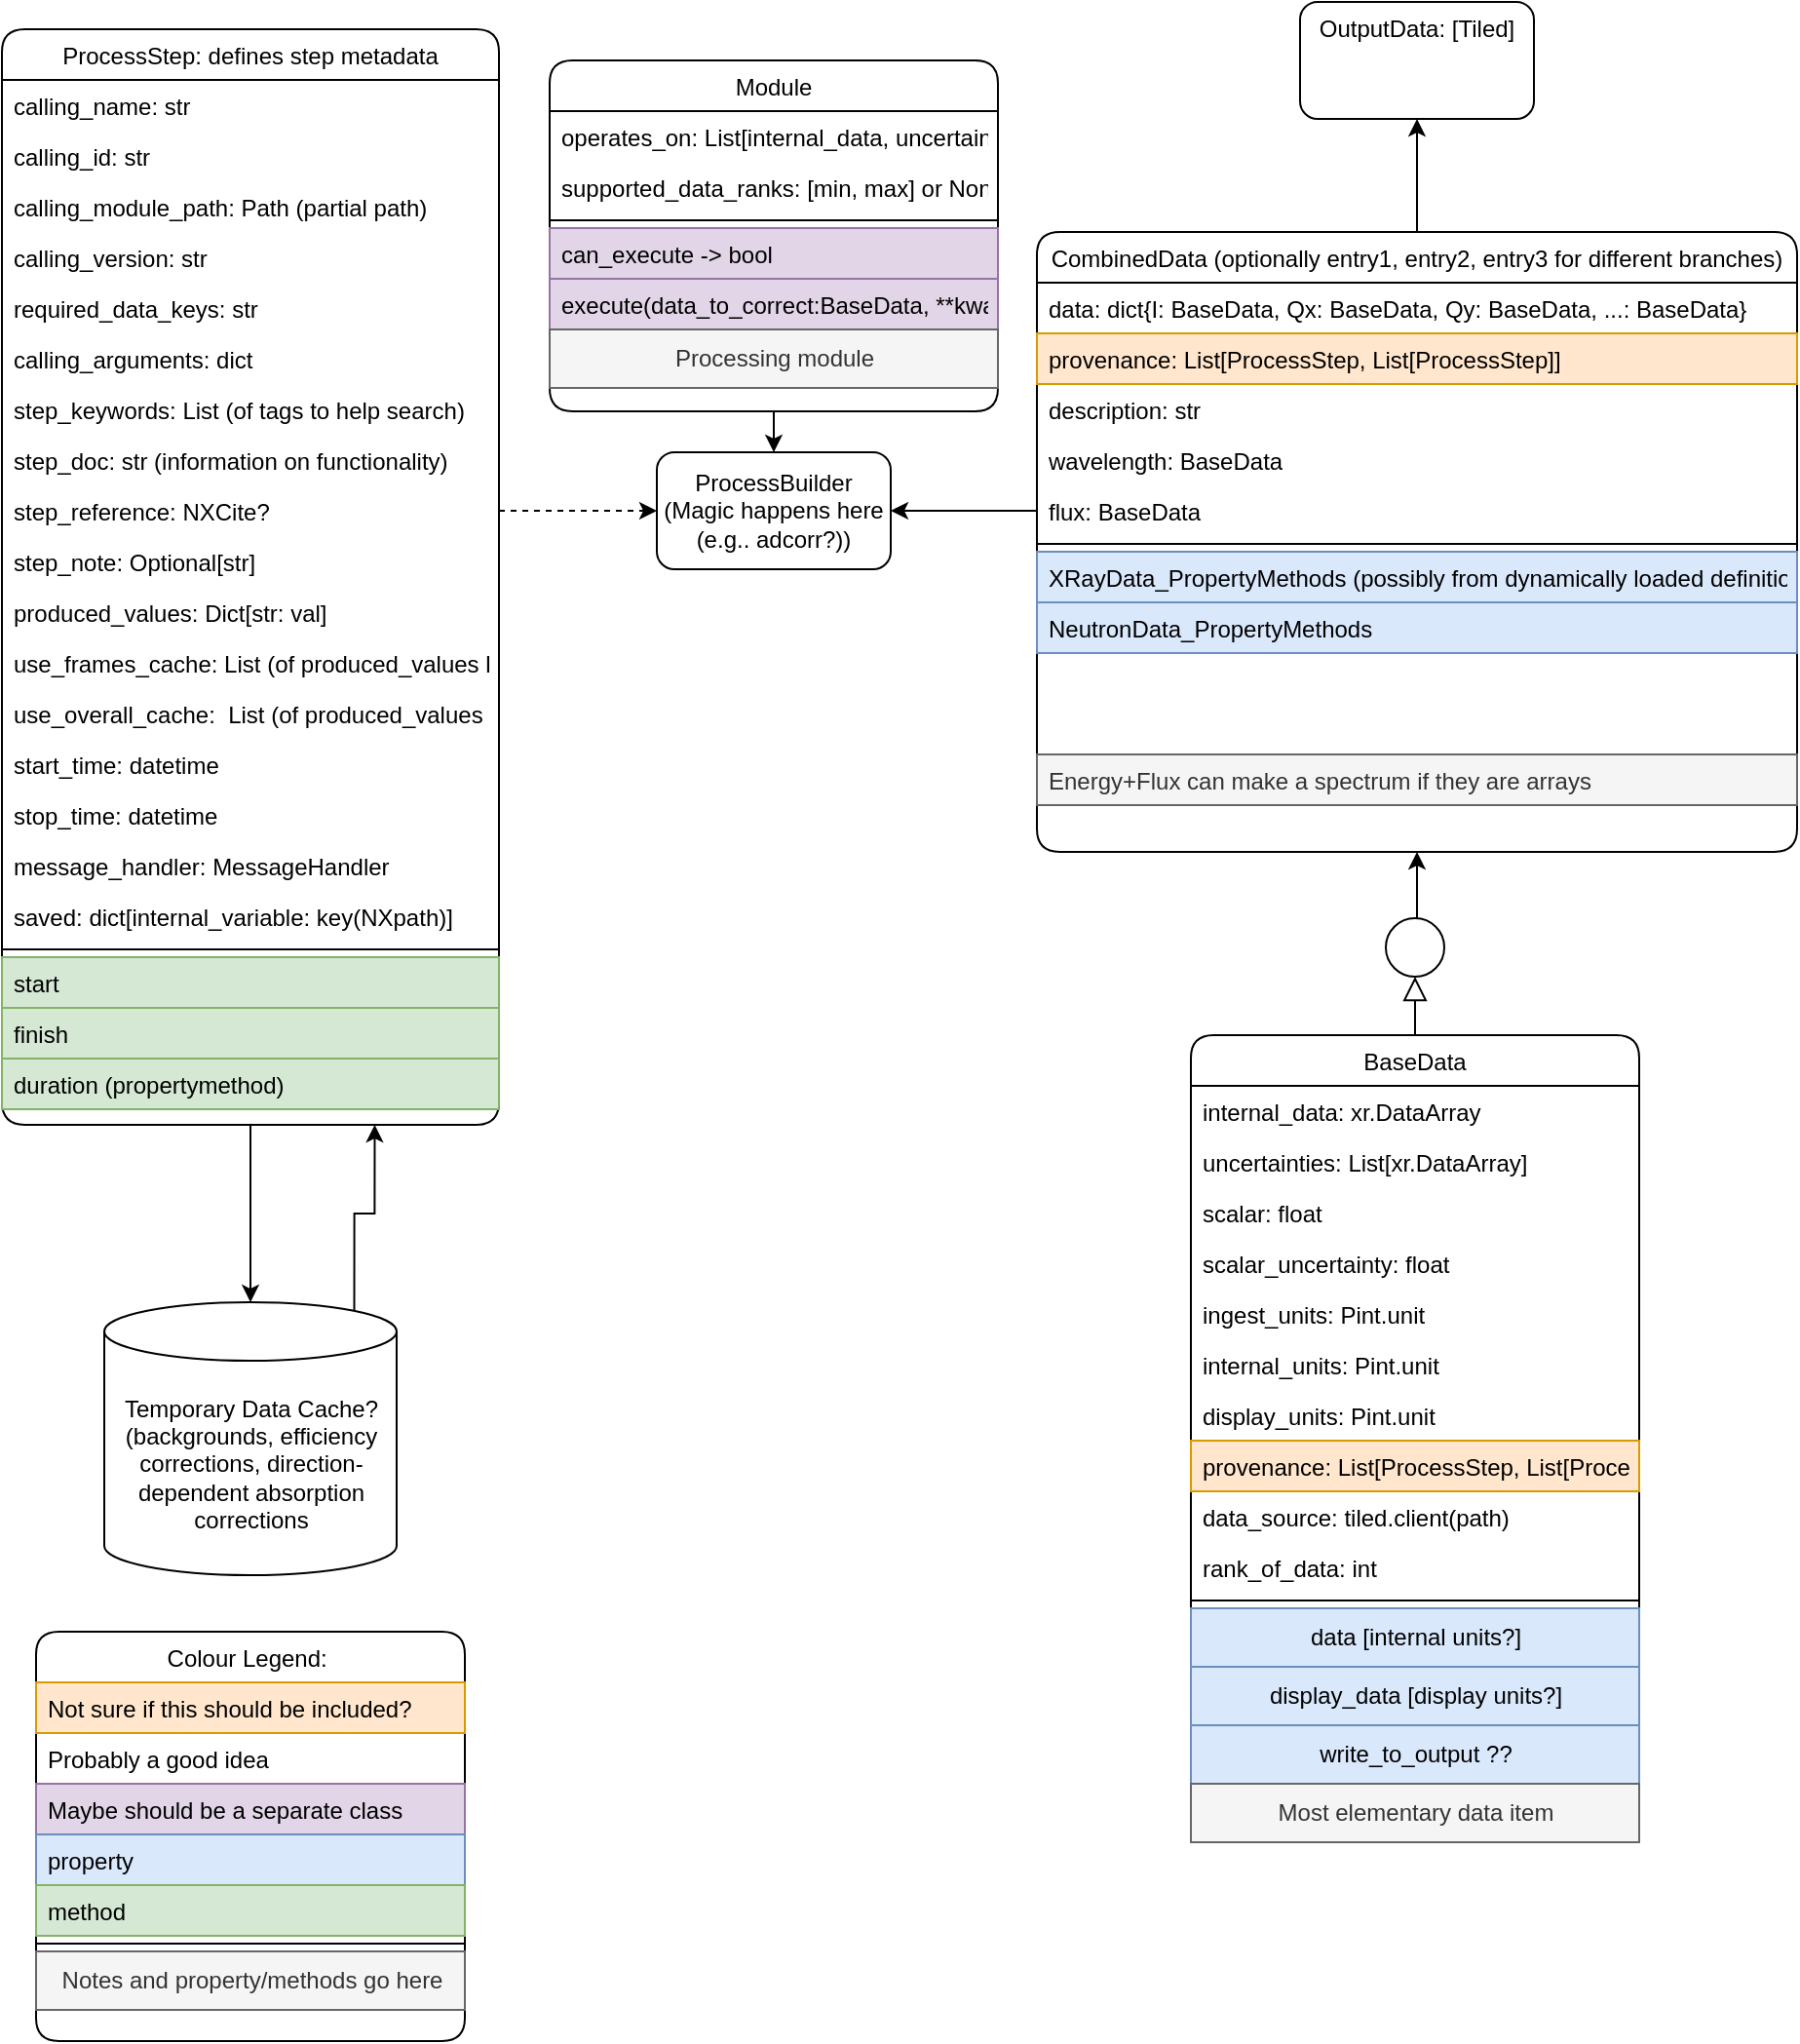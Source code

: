 <mxfile version="26.1.1">
  <diagram id="C5RBs43oDa-KdzZeNtuy" name="Page-1">
    <mxGraphModel dx="1026" dy="697" grid="1" gridSize="10" guides="1" tooltips="1" connect="1" arrows="1" fold="1" page="1" pageScale="1" pageWidth="827" pageHeight="1169" math="0" shadow="0">
      <root>
        <mxCell id="WIyWlLk6GJQsqaUBKTNV-0" />
        <mxCell id="WIyWlLk6GJQsqaUBKTNV-1" parent="WIyWlLk6GJQsqaUBKTNV-0" />
        <mxCell id="felJ4DMZuG14V4mpaimB-7" value="" style="edgeStyle=orthogonalEdgeStyle;rounded=0;orthogonalLoop=1;jettySize=auto;html=1;" parent="WIyWlLk6GJQsqaUBKTNV-1" source="zkfFHV4jXpPFQw0GAbJ--0" target="felJ4DMZuG14V4mpaimB-6" edge="1">
          <mxGeometry relative="1" as="geometry" />
        </mxCell>
        <mxCell id="zkfFHV4jXpPFQw0GAbJ--0" value="CombinedData (optionally entry1, entry2, entry3 for different branches)" style="swimlane;fontStyle=0;align=center;verticalAlign=top;childLayout=stackLayout;horizontal=1;startSize=26;horizontalStack=0;resizeParent=1;resizeLast=0;collapsible=1;marginBottom=0;rounded=1;shadow=0;strokeWidth=1;" parent="WIyWlLk6GJQsqaUBKTNV-1" vertex="1">
          <mxGeometry x="541" y="202" width="390" height="318" as="geometry">
            <mxRectangle x="230" y="140" width="160" height="26" as="alternateBounds" />
          </mxGeometry>
        </mxCell>
        <mxCell id="felJ4DMZuG14V4mpaimB-46" value="data: dict{I: BaseData, Qx: BaseData, Qy: BaseData, ...: BaseData}" style="text;align=left;verticalAlign=top;spacingLeft=4;spacingRight=4;overflow=hidden;rotatable=0;points=[[0,0.5],[1,0.5]];portConstraint=eastwest;rounded=0;shadow=0;html=0;" parent="zkfFHV4jXpPFQw0GAbJ--0" vertex="1">
          <mxGeometry y="26" width="390" height="26" as="geometry" />
        </mxCell>
        <mxCell id="jMopiYYdhkfsMJzDt6Zf-38" value="provenance: List[ProcessStep, List[ProcessStep]]" style="text;align=left;verticalAlign=top;spacingLeft=4;spacingRight=4;overflow=hidden;rotatable=0;points=[[0,0.5],[1,0.5]];portConstraint=eastwest;rounded=0;shadow=0;html=0;fillColor=#ffe6cc;strokeColor=#d79b00;" parent="zkfFHV4jXpPFQw0GAbJ--0" vertex="1">
          <mxGeometry y="52" width="390" height="26" as="geometry" />
        </mxCell>
        <mxCell id="jMopiYYdhkfsMJzDt6Zf-37" value="description: str" style="text;align=left;verticalAlign=top;spacingLeft=4;spacingRight=4;overflow=hidden;rotatable=0;points=[[0,0.5],[1,0.5]];portConstraint=eastwest;rounded=0;shadow=0;html=0;" parent="zkfFHV4jXpPFQw0GAbJ--0" vertex="1">
          <mxGeometry y="78" width="390" height="26" as="geometry" />
        </mxCell>
        <mxCell id="jMopiYYdhkfsMJzDt6Zf-54" value="wavelength: BaseData" style="text;align=left;verticalAlign=top;spacingLeft=4;spacingRight=4;overflow=hidden;rotatable=0;points=[[0,0.5],[1,0.5]];portConstraint=eastwest;rounded=0;shadow=0;html=0;" parent="zkfFHV4jXpPFQw0GAbJ--0" vertex="1">
          <mxGeometry y="104" width="390" height="26" as="geometry" />
        </mxCell>
        <mxCell id="jMopiYYdhkfsMJzDt6Zf-73" value="flux: BaseData" style="text;align=left;verticalAlign=top;spacingLeft=4;spacingRight=4;overflow=hidden;rotatable=0;points=[[0,0.5],[1,0.5]];portConstraint=eastwest;rounded=0;shadow=0;html=0;" parent="zkfFHV4jXpPFQw0GAbJ--0" vertex="1">
          <mxGeometry y="130" width="390" height="26" as="geometry" />
        </mxCell>
        <mxCell id="zkfFHV4jXpPFQw0GAbJ--4" value="" style="line;html=1;strokeWidth=1;align=left;verticalAlign=middle;spacingTop=-1;spacingLeft=3;spacingRight=3;rotatable=0;labelPosition=right;points=[];portConstraint=eastwest;" parent="zkfFHV4jXpPFQw0GAbJ--0" vertex="1">
          <mxGeometry y="156" width="390" height="8" as="geometry" />
        </mxCell>
        <mxCell id="zkfFHV4jXpPFQw0GAbJ--5" value="XRayData_PropertyMethods (possibly from dynamically loaded definitions)" style="text;align=left;verticalAlign=top;spacingLeft=4;spacingRight=4;overflow=hidden;rotatable=0;points=[[0,0.5],[1,0.5]];portConstraint=eastwest;fillColor=#dae8fc;strokeColor=#6c8ebf;" parent="zkfFHV4jXpPFQw0GAbJ--0" vertex="1">
          <mxGeometry y="164" width="390" height="26" as="geometry" />
        </mxCell>
        <mxCell id="jMopiYYdhkfsMJzDt6Zf-36" value="NeutronData_PropertyMethods" style="text;align=left;verticalAlign=top;spacingLeft=4;spacingRight=4;overflow=hidden;rotatable=0;points=[[0,0.5],[1,0.5]];portConstraint=eastwest;fillColor=#dae8fc;strokeColor=#6c8ebf;" parent="zkfFHV4jXpPFQw0GAbJ--0" vertex="1">
          <mxGeometry y="190" width="390" height="26" as="geometry" />
        </mxCell>
        <mxCell id="felJ4DMZuG14V4mpaimB-111" style="text;align=left;verticalAlign=top;spacingLeft=4;spacingRight=4;overflow=hidden;rotatable=0;points=[[0,0.5],[1,0.5]];portConstraint=eastwest;" parent="zkfFHV4jXpPFQw0GAbJ--0" vertex="1">
          <mxGeometry y="216" width="390" height="26" as="geometry" />
        </mxCell>
        <mxCell id="felJ4DMZuG14V4mpaimB-110" style="text;align=left;verticalAlign=top;spacingLeft=4;spacingRight=4;overflow=hidden;rotatable=0;points=[[0,0.5],[1,0.5]];portConstraint=eastwest;" parent="zkfFHV4jXpPFQw0GAbJ--0" vertex="1">
          <mxGeometry y="242" width="390" height="26" as="geometry" />
        </mxCell>
        <mxCell id="jMopiYYdhkfsMJzDt6Zf-74" value="Energy+Flux can make a spectrum if they are arrays" style="text;align=left;verticalAlign=top;spacingLeft=4;spacingRight=4;overflow=hidden;rotatable=0;points=[[0,0.5],[1,0.5]];portConstraint=eastwest;fillColor=#f5f5f5;fontColor=#333333;strokeColor=#666666;" parent="zkfFHV4jXpPFQw0GAbJ--0" vertex="1">
          <mxGeometry y="268" width="390" height="26" as="geometry" />
        </mxCell>
        <mxCell id="felJ4DMZuG14V4mpaimB-113" style="edgeStyle=orthogonalEdgeStyle;rounded=0;orthogonalLoop=1;jettySize=auto;html=1;exitX=0.5;exitY=1;exitDx=0;exitDy=0;" parent="WIyWlLk6GJQsqaUBKTNV-1" source="zkfFHV4jXpPFQw0GAbJ--6" target="felJ4DMZuG14V4mpaimB-112" edge="1">
          <mxGeometry relative="1" as="geometry" />
        </mxCell>
        <mxCell id="zkfFHV4jXpPFQw0GAbJ--6" value="ProcessStep: defines step metadata" style="swimlane;fontStyle=0;align=center;verticalAlign=top;childLayout=stackLayout;horizontal=1;startSize=26;horizontalStack=0;resizeParent=1;resizeLast=0;collapsible=1;marginBottom=0;rounded=1;shadow=0;strokeWidth=1;glass=0;" parent="WIyWlLk6GJQsqaUBKTNV-1" vertex="1">
          <mxGeometry x="10" y="98" width="255" height="562" as="geometry">
            <mxRectangle x="130" y="380" width="160" height="26" as="alternateBounds" />
          </mxGeometry>
        </mxCell>
        <mxCell id="zkfFHV4jXpPFQw0GAbJ--7" value="calling_name: str" style="text;align=left;verticalAlign=top;spacingLeft=4;spacingRight=4;overflow=hidden;rotatable=0;points=[[0,0.5],[1,0.5]];portConstraint=eastwest;" parent="zkfFHV4jXpPFQw0GAbJ--6" vertex="1">
          <mxGeometry y="26" width="255" height="26" as="geometry" />
        </mxCell>
        <mxCell id="zkfFHV4jXpPFQw0GAbJ--8" value="calling_id: str" style="text;align=left;verticalAlign=top;spacingLeft=4;spacingRight=4;overflow=hidden;rotatable=0;points=[[0,0.5],[1,0.5]];portConstraint=eastwest;rounded=0;shadow=0;html=0;" parent="zkfFHV4jXpPFQw0GAbJ--6" vertex="1">
          <mxGeometry y="52" width="255" height="26" as="geometry" />
        </mxCell>
        <mxCell id="RaC5_LKwLh_bdWvTtos1-0" value="calling_module_path: Path (partial path)" style="text;align=left;verticalAlign=top;spacingLeft=4;spacingRight=4;overflow=hidden;rotatable=0;points=[[0,0.5],[1,0.5]];portConstraint=eastwest;rounded=0;shadow=0;html=0;" parent="zkfFHV4jXpPFQw0GAbJ--6" vertex="1">
          <mxGeometry y="78" width="255" height="26" as="geometry" />
        </mxCell>
        <mxCell id="felJ4DMZuG14V4mpaimB-8" value="calling_version: str" style="text;align=left;verticalAlign=top;spacingLeft=4;spacingRight=4;overflow=hidden;rotatable=0;points=[[0,0.5],[1,0.5]];portConstraint=eastwest;rounded=0;shadow=0;html=0;" parent="zkfFHV4jXpPFQw0GAbJ--6" vertex="1">
          <mxGeometry y="104" width="255" height="26" as="geometry" />
        </mxCell>
        <mxCell id="felJ4DMZuG14V4mpaimB-80" value="required_data_keys: str" style="text;align=left;verticalAlign=top;spacingLeft=4;spacingRight=4;overflow=hidden;rotatable=0;points=[[0,0.5],[1,0.5]];portConstraint=eastwest;rounded=0;shadow=0;html=0;" parent="zkfFHV4jXpPFQw0GAbJ--6" vertex="1">
          <mxGeometry y="130" width="255" height="26" as="geometry" />
        </mxCell>
        <mxCell id="jMopiYYdhkfsMJzDt6Zf-2" value="calling_arguments: dict" style="text;align=left;verticalAlign=top;spacingLeft=4;spacingRight=4;overflow=hidden;rotatable=0;points=[[0,0.5],[1,0.5]];portConstraint=eastwest;rounded=0;shadow=0;html=0;" parent="zkfFHV4jXpPFQw0GAbJ--6" vertex="1">
          <mxGeometry y="156" width="255" height="26" as="geometry" />
        </mxCell>
        <mxCell id="RaC5_LKwLh_bdWvTtos1-1" value="step_keywords: List (of tags to help search)" style="text;align=left;verticalAlign=top;spacingLeft=4;spacingRight=4;overflow=hidden;rotatable=0;points=[[0,0.5],[1,0.5]];portConstraint=eastwest;rounded=0;shadow=0;html=0;" parent="zkfFHV4jXpPFQw0GAbJ--6" vertex="1">
          <mxGeometry y="182" width="255" height="26" as="geometry" />
        </mxCell>
        <mxCell id="RaC5_LKwLh_bdWvTtos1-19" value="step_doc: str (information on functionality)" style="text;align=left;verticalAlign=top;spacingLeft=4;spacingRight=4;overflow=hidden;rotatable=0;points=[[0,0.5],[1,0.5]];portConstraint=eastwest;rounded=0;shadow=0;html=0;" parent="zkfFHV4jXpPFQw0GAbJ--6" vertex="1">
          <mxGeometry y="208" width="255" height="26" as="geometry" />
        </mxCell>
        <mxCell id="RaC5_LKwLh_bdWvTtos1-20" value="step_reference: NXCite?" style="text;align=left;verticalAlign=top;spacingLeft=4;spacingRight=4;overflow=hidden;rotatable=0;points=[[0,0.5],[1,0.5]];portConstraint=eastwest;rounded=0;shadow=0;html=0;" parent="zkfFHV4jXpPFQw0GAbJ--6" vertex="1">
          <mxGeometry y="234" width="255" height="26" as="geometry" />
        </mxCell>
        <mxCell id="jMopiYYdhkfsMJzDt6Zf-1" value="step_note: Optional[str]" style="text;align=left;verticalAlign=top;spacingLeft=4;spacingRight=4;overflow=hidden;rotatable=0;points=[[0,0.5],[1,0.5]];portConstraint=eastwest;rounded=0;shadow=0;html=0;" parent="zkfFHV4jXpPFQw0GAbJ--6" vertex="1">
          <mxGeometry y="260" width="255" height="26" as="geometry" />
        </mxCell>
        <mxCell id="felJ4DMZuG14V4mpaimB-31" value="produced_values: Dict[str: val]" style="text;align=left;verticalAlign=top;spacingLeft=4;spacingRight=4;overflow=hidden;rotatable=0;points=[[0,0.5],[1,0.5]];portConstraint=eastwest;rounded=0;shadow=0;html=0;" parent="zkfFHV4jXpPFQw0GAbJ--6" vertex="1">
          <mxGeometry y="286" width="255" height="26" as="geometry" />
        </mxCell>
        <mxCell id="RaC5_LKwLh_bdWvTtos1-2" value="use_frames_cache: List (of produced_values keys)" style="text;align=left;verticalAlign=top;spacingLeft=4;spacingRight=4;overflow=hidden;rotatable=0;points=[[0,0.5],[1,0.5]];portConstraint=eastwest;rounded=0;shadow=0;html=0;" parent="zkfFHV4jXpPFQw0GAbJ--6" vertex="1">
          <mxGeometry y="312" width="255" height="26" as="geometry" />
        </mxCell>
        <mxCell id="RaC5_LKwLh_bdWvTtos1-24" value="use_overall_cache:  List (of produced_values keys)" style="text;align=left;verticalAlign=top;spacingLeft=4;spacingRight=4;overflow=hidden;rotatable=0;points=[[0,0.5],[1,0.5]];portConstraint=eastwest;rounded=0;shadow=0;html=0;" parent="zkfFHV4jXpPFQw0GAbJ--6" vertex="1">
          <mxGeometry y="338" width="255" height="26" as="geometry" />
        </mxCell>
        <mxCell id="RaC5_LKwLh_bdWvTtos1-4" value="start_time: datetime" style="text;align=left;verticalAlign=top;spacingLeft=4;spacingRight=4;overflow=hidden;rotatable=0;points=[[0,0.5],[1,0.5]];portConstraint=eastwest;rounded=0;shadow=0;html=0;" parent="zkfFHV4jXpPFQw0GAbJ--6" vertex="1">
          <mxGeometry y="364" width="255" height="26" as="geometry" />
        </mxCell>
        <mxCell id="RaC5_LKwLh_bdWvTtos1-5" value="stop_time: datetime" style="text;align=left;verticalAlign=top;spacingLeft=4;spacingRight=4;overflow=hidden;rotatable=0;points=[[0,0.5],[1,0.5]];portConstraint=eastwest;rounded=0;shadow=0;html=0;" parent="zkfFHV4jXpPFQw0GAbJ--6" vertex="1">
          <mxGeometry y="390" width="255" height="26" as="geometry" />
        </mxCell>
        <mxCell id="RaC5_LKwLh_bdWvTtos1-6" value="message_handler: MessageHandler" style="text;align=left;verticalAlign=top;spacingLeft=4;spacingRight=4;overflow=hidden;rotatable=0;points=[[0,0.5],[1,0.5]];portConstraint=eastwest;rounded=0;shadow=0;html=0;" parent="zkfFHV4jXpPFQw0GAbJ--6" vertex="1">
          <mxGeometry y="416" width="255" height="26" as="geometry" />
        </mxCell>
        <mxCell id="jMopiYYdhkfsMJzDt6Zf-4" value="saved: dict[internal_variable: key(NXpath)] " style="text;align=left;verticalAlign=top;spacingLeft=4;spacingRight=4;overflow=hidden;rotatable=0;points=[[0,0.5],[1,0.5]];portConstraint=eastwest;rounded=0;shadow=0;html=0;" parent="zkfFHV4jXpPFQw0GAbJ--6" vertex="1">
          <mxGeometry y="442" width="255" height="26" as="geometry" />
        </mxCell>
        <mxCell id="zkfFHV4jXpPFQw0GAbJ--9" value="" style="line;html=1;strokeWidth=1;align=left;verticalAlign=middle;spacingTop=-1;spacingLeft=3;spacingRight=3;rotatable=0;labelPosition=right;points=[];portConstraint=eastwest;" parent="zkfFHV4jXpPFQw0GAbJ--6" vertex="1">
          <mxGeometry y="468" width="255" height="8" as="geometry" />
        </mxCell>
        <mxCell id="RaC5_LKwLh_bdWvTtos1-14" value="start" style="text;align=left;verticalAlign=top;spacingLeft=4;spacingRight=4;overflow=hidden;rotatable=0;points=[[0,0.5],[1,0.5]];portConstraint=eastwest;rounded=0;shadow=0;html=0;fillColor=#d5e8d4;strokeColor=#82b366;" parent="zkfFHV4jXpPFQw0GAbJ--6" vertex="1">
          <mxGeometry y="476" width="255" height="26" as="geometry" />
        </mxCell>
        <mxCell id="RaC5_LKwLh_bdWvTtos1-15" value="finish" style="text;align=left;verticalAlign=top;spacingLeft=4;spacingRight=4;overflow=hidden;rotatable=0;points=[[0,0.5],[1,0.5]];portConstraint=eastwest;rounded=0;shadow=0;html=0;fillColor=#d5e8d4;strokeColor=#82b366;" parent="zkfFHV4jXpPFQw0GAbJ--6" vertex="1">
          <mxGeometry y="502" width="255" height="26" as="geometry" />
        </mxCell>
        <mxCell id="RaC5_LKwLh_bdWvTtos1-16" value="duration (propertymethod)" style="text;align=left;verticalAlign=top;spacingLeft=4;spacingRight=4;overflow=hidden;rotatable=0;points=[[0,0.5],[1,0.5]];portConstraint=eastwest;rounded=0;shadow=0;html=0;fillColor=#d5e8d4;strokeColor=#82b366;" parent="zkfFHV4jXpPFQw0GAbJ--6" vertex="1">
          <mxGeometry y="528" width="255" height="26" as="geometry" />
        </mxCell>
        <mxCell id="zkfFHV4jXpPFQw0GAbJ--13" value="BaseData" style="swimlane;fontStyle=0;align=center;verticalAlign=top;childLayout=stackLayout;horizontal=1;startSize=26;horizontalStack=0;resizeParent=1;resizeLast=0;collapsible=1;marginBottom=0;rounded=1;shadow=0;strokeWidth=1;" parent="WIyWlLk6GJQsqaUBKTNV-1" vertex="1">
          <mxGeometry x="620" y="614" width="230" height="414" as="geometry">
            <mxRectangle x="340" y="380" width="170" height="26" as="alternateBounds" />
          </mxGeometry>
        </mxCell>
        <mxCell id="zkfFHV4jXpPFQw0GAbJ--14" value="internal_data: xr.DataArray" style="text;align=left;verticalAlign=top;spacingLeft=4;spacingRight=4;overflow=hidden;rotatable=0;points=[[0,0.5],[1,0.5]];portConstraint=eastwest;" parent="zkfFHV4jXpPFQw0GAbJ--13" vertex="1">
          <mxGeometry y="26" width="230" height="26" as="geometry" />
        </mxCell>
        <mxCell id="jMopiYYdhkfsMJzDt6Zf-29" value="uncertainties: List[xr.DataArray]" style="text;align=left;verticalAlign=top;spacingLeft=4;spacingRight=4;overflow=hidden;rotatable=0;points=[[0,0.5],[1,0.5]];portConstraint=eastwest;" parent="zkfFHV4jXpPFQw0GAbJ--13" vertex="1">
          <mxGeometry y="52" width="230" height="26" as="geometry" />
        </mxCell>
        <mxCell id="jMopiYYdhkfsMJzDt6Zf-32" value="scalar: float" style="text;align=left;verticalAlign=top;spacingLeft=4;spacingRight=4;overflow=hidden;rotatable=0;points=[[0,0.5],[1,0.5]];portConstraint=eastwest;" parent="zkfFHV4jXpPFQw0GAbJ--13" vertex="1">
          <mxGeometry y="78" width="230" height="26" as="geometry" />
        </mxCell>
        <mxCell id="jMopiYYdhkfsMJzDt6Zf-31" value="scalar_uncertainty: float" style="text;align=left;verticalAlign=top;spacingLeft=4;spacingRight=4;overflow=hidden;rotatable=0;points=[[0,0.5],[1,0.5]];portConstraint=eastwest;" parent="zkfFHV4jXpPFQw0GAbJ--13" vertex="1">
          <mxGeometry y="104" width="230" height="26" as="geometry" />
        </mxCell>
        <mxCell id="felJ4DMZuG14V4mpaimB-33" value="ingest_units: Pint.unit" style="text;align=left;verticalAlign=top;spacingLeft=4;spacingRight=4;overflow=hidden;rotatable=0;points=[[0,0.5],[1,0.5]];portConstraint=eastwest;" parent="zkfFHV4jXpPFQw0GAbJ--13" vertex="1">
          <mxGeometry y="130" width="230" height="26" as="geometry" />
        </mxCell>
        <mxCell id="jMopiYYdhkfsMJzDt6Zf-30" value="internal_units: Pint.unit" style="text;align=left;verticalAlign=top;spacingLeft=4;spacingRight=4;overflow=hidden;rotatable=0;points=[[0,0.5],[1,0.5]];portConstraint=eastwest;" parent="zkfFHV4jXpPFQw0GAbJ--13" vertex="1">
          <mxGeometry y="156" width="230" height="26" as="geometry" />
        </mxCell>
        <mxCell id="jMopiYYdhkfsMJzDt6Zf-28" value="display_units: Pint.unit" style="text;align=left;verticalAlign=top;spacingLeft=4;spacingRight=4;overflow=hidden;rotatable=0;points=[[0,0.5],[1,0.5]];portConstraint=eastwest;" parent="zkfFHV4jXpPFQw0GAbJ--13" vertex="1">
          <mxGeometry y="182" width="230" height="26" as="geometry" />
        </mxCell>
        <mxCell id="felJ4DMZuG14V4mpaimB-9" value="provenance: List[ProcessStep, List[ProcessStep]]" style="text;align=left;verticalAlign=top;spacingLeft=4;spacingRight=4;overflow=hidden;rotatable=0;points=[[0,0.5],[1,0.5]];portConstraint=eastwest;rounded=0;shadow=0;html=0;fillColor=#ffe6cc;strokeColor=#d79b00;" parent="zkfFHV4jXpPFQw0GAbJ--13" vertex="1">
          <mxGeometry y="208" width="230" height="26" as="geometry" />
        </mxCell>
        <mxCell id="jMopiYYdhkfsMJzDt6Zf-27" value="data_source: tiled.client(path)" style="text;align=left;verticalAlign=top;spacingLeft=4;spacingRight=4;overflow=hidden;rotatable=0;points=[[0,0.5],[1,0.5]];portConstraint=eastwest;" parent="zkfFHV4jXpPFQw0GAbJ--13" vertex="1">
          <mxGeometry y="234" width="230" height="26" as="geometry" />
        </mxCell>
        <mxCell id="felJ4DMZuG14V4mpaimB-81" value="rank_of_data: int" style="text;align=left;verticalAlign=top;spacingLeft=4;spacingRight=4;overflow=hidden;rotatable=0;points=[[0,0.5],[1,0.5]];portConstraint=eastwest;" parent="zkfFHV4jXpPFQw0GAbJ--13" vertex="1">
          <mxGeometry y="260" width="230" height="26" as="geometry" />
        </mxCell>
        <mxCell id="zkfFHV4jXpPFQw0GAbJ--15" value="" style="line;html=1;strokeWidth=1;align=left;verticalAlign=middle;spacingTop=-1;spacingLeft=3;spacingRight=3;rotatable=0;labelPosition=right;points=[];portConstraint=eastwest;" parent="zkfFHV4jXpPFQw0GAbJ--13" vertex="1">
          <mxGeometry y="286" width="230" height="8" as="geometry" />
        </mxCell>
        <mxCell id="jMopiYYdhkfsMJzDt6Zf-25" value="data [internal units?]" style="text;html=1;align=center;verticalAlign=middle;resizable=0;points=[];autosize=1;strokeColor=#6c8ebf;fillColor=#dae8fc;" parent="zkfFHV4jXpPFQw0GAbJ--13" vertex="1">
          <mxGeometry y="294" width="230" height="30" as="geometry" />
        </mxCell>
        <mxCell id="felJ4DMZuG14V4mpaimB-34" value="display_data [display units?]" style="text;html=1;align=center;verticalAlign=middle;resizable=0;points=[];autosize=1;strokeColor=#6c8ebf;fillColor=#dae8fc;" parent="zkfFHV4jXpPFQw0GAbJ--13" vertex="1">
          <mxGeometry y="324" width="230" height="30" as="geometry" />
        </mxCell>
        <mxCell id="jMopiYYdhkfsMJzDt6Zf-56" value="write_to_output ??" style="text;html=1;align=center;verticalAlign=middle;resizable=0;points=[];autosize=1;strokeColor=#6c8ebf;fillColor=#dae8fc;" parent="zkfFHV4jXpPFQw0GAbJ--13" vertex="1">
          <mxGeometry y="354" width="230" height="30" as="geometry" />
        </mxCell>
        <mxCell id="jMopiYYdhkfsMJzDt6Zf-22" value="Most elementary data item" style="text;html=1;align=center;verticalAlign=middle;resizable=0;points=[];autosize=1;strokeColor=#666666;fillColor=#f5f5f5;fontColor=#333333;" parent="zkfFHV4jXpPFQw0GAbJ--13" vertex="1">
          <mxGeometry y="384" width="230" height="30" as="geometry" />
        </mxCell>
        <mxCell id="zkfFHV4jXpPFQw0GAbJ--16" value="" style="endArrow=block;endSize=10;endFill=0;shadow=0;strokeWidth=1;rounded=0;curved=0;edgeStyle=elbowEdgeStyle;elbow=vertical;" parent="WIyWlLk6GJQsqaUBKTNV-1" source="zkfFHV4jXpPFQw0GAbJ--13" target="jMopiYYdhkfsMJzDt6Zf-78" edge="1">
          <mxGeometry width="160" relative="1" as="geometry">
            <mxPoint x="451" y="627" as="sourcePoint" />
            <mxPoint x="436" y="664" as="targetPoint" />
          </mxGeometry>
        </mxCell>
        <mxCell id="jMopiYYdhkfsMJzDt6Zf-8" value="Colour Legend: " style="swimlane;fontStyle=0;align=center;verticalAlign=top;childLayout=stackLayout;horizontal=1;startSize=26;horizontalStack=0;resizeParent=1;resizeLast=0;collapsible=1;marginBottom=0;rounded=1;shadow=0;strokeWidth=1;glass=0;" parent="WIyWlLk6GJQsqaUBKTNV-1" vertex="1">
          <mxGeometry x="27.5" y="920" width="220" height="210" as="geometry">
            <mxRectangle x="130" y="380" width="160" height="26" as="alternateBounds" />
          </mxGeometry>
        </mxCell>
        <mxCell id="jMopiYYdhkfsMJzDt6Zf-9" value="Not sure if this should be included?" style="text;align=left;verticalAlign=top;spacingLeft=4;spacingRight=4;overflow=hidden;rotatable=0;points=[[0,0.5],[1,0.5]];portConstraint=eastwest;fillColor=#ffe6cc;strokeColor=#d79b00;" parent="jMopiYYdhkfsMJzDt6Zf-8" vertex="1">
          <mxGeometry y="26" width="220" height="26" as="geometry" />
        </mxCell>
        <mxCell id="jMopiYYdhkfsMJzDt6Zf-11" value="Probably a good idea" style="text;align=left;verticalAlign=top;spacingLeft=4;spacingRight=4;overflow=hidden;rotatable=0;points=[[0,0.5],[1,0.5]];portConstraint=eastwest;rounded=0;shadow=0;html=0;" parent="jMopiYYdhkfsMJzDt6Zf-8" vertex="1">
          <mxGeometry y="52" width="220" height="26" as="geometry" />
        </mxCell>
        <mxCell id="jMopiYYdhkfsMJzDt6Zf-13" value="Maybe should be a separate class" style="text;align=left;verticalAlign=top;spacingLeft=4;spacingRight=4;overflow=hidden;rotatable=0;points=[[0,0.5],[1,0.5]];portConstraint=eastwest;rounded=0;shadow=0;html=0;fillColor=#e1d5e7;strokeColor=#9673a6;" parent="jMopiYYdhkfsMJzDt6Zf-8" vertex="1">
          <mxGeometry y="78" width="220" height="26" as="geometry" />
        </mxCell>
        <mxCell id="jMopiYYdhkfsMJzDt6Zf-23" value="property" style="text;align=left;verticalAlign=top;spacingLeft=4;spacingRight=4;overflow=hidden;rotatable=0;points=[[0,0.5],[1,0.5]];portConstraint=eastwest;rounded=0;shadow=0;html=0;fillColor=#dae8fc;strokeColor=#6c8ebf;" parent="jMopiYYdhkfsMJzDt6Zf-8" vertex="1">
          <mxGeometry y="104" width="220" height="26" as="geometry" />
        </mxCell>
        <mxCell id="jMopiYYdhkfsMJzDt6Zf-24" value="method" style="text;align=left;verticalAlign=top;spacingLeft=4;spacingRight=4;overflow=hidden;rotatable=0;points=[[0,0.5],[1,0.5]];portConstraint=eastwest;rounded=0;shadow=0;html=0;fillColor=#d5e8d4;strokeColor=#82b366;" parent="jMopiYYdhkfsMJzDt6Zf-8" vertex="1">
          <mxGeometry y="130" width="220" height="26" as="geometry" />
        </mxCell>
        <mxCell id="jMopiYYdhkfsMJzDt6Zf-18" value="" style="line;html=1;strokeWidth=1;align=left;verticalAlign=middle;spacingTop=-1;spacingLeft=3;spacingRight=3;rotatable=0;labelPosition=right;points=[];portConstraint=eastwest;" parent="jMopiYYdhkfsMJzDt6Zf-8" vertex="1">
          <mxGeometry y="156" width="220" height="8" as="geometry" />
        </mxCell>
        <mxCell id="jMopiYYdhkfsMJzDt6Zf-39" value="Notes and property/methods go here" style="text;html=1;align=center;verticalAlign=middle;resizable=0;points=[];autosize=1;strokeColor=#666666;fillColor=#f5f5f5;fontColor=#333333;" parent="jMopiYYdhkfsMJzDt6Zf-8" vertex="1">
          <mxGeometry y="164" width="220" height="30" as="geometry" />
        </mxCell>
        <mxCell id="jMopiYYdhkfsMJzDt6Zf-79" style="edgeStyle=orthogonalEdgeStyle;rounded=0;orthogonalLoop=1;jettySize=auto;html=1;exitX=0.5;exitY=0;exitDx=0;exitDy=0;entryX=0.5;entryY=1;entryDx=0;entryDy=0;" parent="WIyWlLk6GJQsqaUBKTNV-1" source="jMopiYYdhkfsMJzDt6Zf-78" target="zkfFHV4jXpPFQw0GAbJ--0" edge="1">
          <mxGeometry relative="1" as="geometry">
            <mxPoint x="806" y="520" as="targetPoint" />
          </mxGeometry>
        </mxCell>
        <mxCell id="jMopiYYdhkfsMJzDt6Zf-78" value="" style="ellipse;whiteSpace=wrap;html=1;aspect=fixed;" parent="WIyWlLk6GJQsqaUBKTNV-1" vertex="1">
          <mxGeometry x="720" y="554" width="30" height="30" as="geometry" />
        </mxCell>
        <mxCell id="felJ4DMZuG14V4mpaimB-6" value="OutputData: [Tiled]" style="whiteSpace=wrap;html=1;verticalAlign=top;fontStyle=0;startSize=26;rounded=1;shadow=0;strokeWidth=1;" parent="WIyWlLk6GJQsqaUBKTNV-1" vertex="1">
          <mxGeometry x="676" y="84" width="120" height="60" as="geometry" />
        </mxCell>
        <mxCell id="felJ4DMZuG14V4mpaimB-99" style="edgeStyle=orthogonalEdgeStyle;rounded=0;orthogonalLoop=1;jettySize=auto;html=1;exitX=1;exitY=0.5;exitDx=0;exitDy=0;entryX=0;entryY=0.5;entryDx=0;entryDy=0;dashed=1;" parent="WIyWlLk6GJQsqaUBKTNV-1" source="RaC5_LKwLh_bdWvTtos1-20" target="RaC5_LKwLh_bdWvTtos1-22" edge="1">
          <mxGeometry relative="1" as="geometry">
            <mxPoint x="280" y="361" as="sourcePoint" />
          </mxGeometry>
        </mxCell>
        <mxCell id="felJ4DMZuG14V4mpaimB-114" style="edgeStyle=orthogonalEdgeStyle;rounded=0;orthogonalLoop=1;jettySize=auto;html=1;exitX=0.855;exitY=0;exitDx=0;exitDy=4.35;exitPerimeter=0;entryX=0.75;entryY=1;entryDx=0;entryDy=0;" parent="WIyWlLk6GJQsqaUBKTNV-1" source="felJ4DMZuG14V4mpaimB-112" target="zkfFHV4jXpPFQw0GAbJ--6" edge="1">
          <mxGeometry relative="1" as="geometry" />
        </mxCell>
        <mxCell id="felJ4DMZuG14V4mpaimB-112" value="&lt;div&gt;&lt;span style=&quot;background-color: transparent; color: light-dark(rgb(0, 0, 0), rgb(255, 255, 255));&quot;&gt;Temporary Data Cache?&lt;/span&gt;&lt;br&gt;&lt;/div&gt;&lt;div&gt;&lt;span style=&quot;background-color: transparent; color: light-dark(rgb(0, 0, 0), rgb(255, 255, 255));&quot;&gt;(backgrounds, efficiency corrections, direction-dependent absorption corrections&lt;/span&gt;&lt;/div&gt;" style="shape=cylinder3;whiteSpace=wrap;html=1;boundedLbl=1;backgroundOutline=1;size=15;" parent="WIyWlLk6GJQsqaUBKTNV-1" vertex="1">
          <mxGeometry x="62.5" y="751" width="150" height="140" as="geometry" />
        </mxCell>
        <mxCell id="RaC5_LKwLh_bdWvTtos1-22" value="&lt;div&gt;ProcessBuilder&lt;/div&gt;(Magic happens here (e.g.. adcorr?))" style="rounded=1;whiteSpace=wrap;html=1;" parent="WIyWlLk6GJQsqaUBKTNV-1" vertex="1">
          <mxGeometry x="346" y="315" width="120" height="60" as="geometry" />
        </mxCell>
        <mxCell id="RaC5_LKwLh_bdWvTtos1-23" style="edgeStyle=orthogonalEdgeStyle;rounded=0;orthogonalLoop=1;jettySize=auto;html=1;exitX=0;exitY=0.5;exitDx=0;exitDy=0;entryX=1;entryY=0.5;entryDx=0;entryDy=0;" parent="WIyWlLk6GJQsqaUBKTNV-1" source="jMopiYYdhkfsMJzDt6Zf-73" target="RaC5_LKwLh_bdWvTtos1-22" edge="1">
          <mxGeometry relative="1" as="geometry" />
        </mxCell>
        <mxCell id="RaC5_LKwLh_bdWvTtos1-43" style="edgeStyle=orthogonalEdgeStyle;rounded=0;orthogonalLoop=1;jettySize=auto;html=1;exitX=0.5;exitY=1;exitDx=0;exitDy=0;entryX=0.5;entryY=0;entryDx=0;entryDy=0;" parent="WIyWlLk6GJQsqaUBKTNV-1" source="RaC5_LKwLh_bdWvTtos1-25" target="RaC5_LKwLh_bdWvTtos1-22" edge="1">
          <mxGeometry relative="1" as="geometry" />
        </mxCell>
        <mxCell id="RaC5_LKwLh_bdWvTtos1-25" value="Module" style="swimlane;fontStyle=0;align=center;verticalAlign=top;childLayout=stackLayout;horizontal=1;startSize=26;horizontalStack=0;resizeParent=1;resizeLast=0;collapsible=1;marginBottom=0;rounded=1;shadow=0;strokeWidth=1;" parent="WIyWlLk6GJQsqaUBKTNV-1" vertex="1">
          <mxGeometry x="291" y="114" width="230" height="180" as="geometry">
            <mxRectangle x="340" y="380" width="170" height="26" as="alternateBounds" />
          </mxGeometry>
        </mxCell>
        <mxCell id="RaC5_LKwLh_bdWvTtos1-31" value="operates_on: List[internal_data, uncertainties, scalar, scalar_uncertainties]" style="text;align=left;verticalAlign=top;spacingLeft=4;spacingRight=4;overflow=hidden;rotatable=0;points=[[0,0.5],[1,0.5]];portConstraint=eastwest;" parent="RaC5_LKwLh_bdWvTtos1-25" vertex="1">
          <mxGeometry y="26" width="230" height="26" as="geometry" />
        </mxCell>
        <mxCell id="RaC5_LKwLh_bdWvTtos1-35" value="supported_data_ranks: [min, max] or None" style="text;align=left;verticalAlign=top;spacingLeft=4;spacingRight=4;overflow=hidden;rotatable=0;points=[[0,0.5],[1,0.5]];portConstraint=eastwest;" parent="RaC5_LKwLh_bdWvTtos1-25" vertex="1">
          <mxGeometry y="52" width="230" height="26" as="geometry" />
        </mxCell>
        <mxCell id="RaC5_LKwLh_bdWvTtos1-36" value="" style="line;html=1;strokeWidth=1;align=left;verticalAlign=middle;spacingTop=-1;spacingLeft=3;spacingRight=3;rotatable=0;labelPosition=right;points=[];portConstraint=eastwest;" parent="RaC5_LKwLh_bdWvTtos1-25" vertex="1">
          <mxGeometry y="78" width="230" height="8" as="geometry" />
        </mxCell>
        <mxCell id="RaC5_LKwLh_bdWvTtos1-41" value="can_execute -&gt; bool" style="text;align=left;verticalAlign=top;spacingLeft=4;spacingRight=4;overflow=hidden;rotatable=0;points=[[0,0.5],[1,0.5]];portConstraint=eastwest;rounded=0;shadow=0;html=0;fillColor=#e1d5e7;strokeColor=#9673a6;" parent="RaC5_LKwLh_bdWvTtos1-25" vertex="1">
          <mxGeometry y="86" width="230" height="26" as="geometry" />
        </mxCell>
        <mxCell id="RaC5_LKwLh_bdWvTtos1-42" value="execute(data_to_correct:BaseData, **kwargs)" style="text;align=left;verticalAlign=top;spacingLeft=4;spacingRight=4;overflow=hidden;rotatable=0;points=[[0,0.5],[1,0.5]];portConstraint=eastwest;rounded=0;shadow=0;html=0;fillColor=#e1d5e7;strokeColor=#9673a6;" parent="RaC5_LKwLh_bdWvTtos1-25" vertex="1">
          <mxGeometry y="112" width="230" height="26" as="geometry" />
        </mxCell>
        <mxCell id="RaC5_LKwLh_bdWvTtos1-40" value="Processing module" style="text;html=1;align=center;verticalAlign=middle;resizable=0;points=[];autosize=1;strokeColor=#666666;fillColor=#f5f5f5;fontColor=#333333;" parent="RaC5_LKwLh_bdWvTtos1-25" vertex="1">
          <mxGeometry y="138" width="230" height="30" as="geometry" />
        </mxCell>
      </root>
    </mxGraphModel>
  </diagram>
</mxfile>
